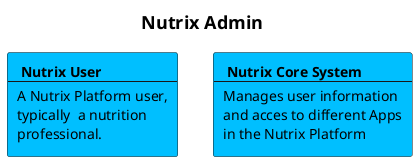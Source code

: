 @startuml Nutrix

<style>
title {

    FontSize 18
}

rectangle {
    BackgroundColor DeepSkyBlue
    TextAlignment center
}

</style>

title Nutrix Admin


rectangle nutrixUser[
    <b> Nutrix User 
    ----
    A Nutrix Platform user,
    typically  a nutrition
    professional.
]

rectangle nutrixCore [
    <b> Nutrix Core System 
    ----
    Manages user information
    and acces to different Apps
    in the Nutrix Platform
]




@enduml